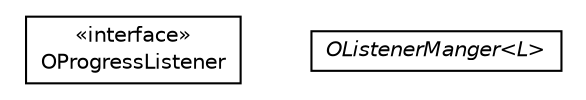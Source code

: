 #!/usr/local/bin/dot
#
# Class diagram 
# Generated by UMLGraph version R5_6-24-gf6e263 (http://www.umlgraph.org/)
#

digraph G {
	edge [fontname="Helvetica",fontsize=10,labelfontname="Helvetica",labelfontsize=10];
	node [fontname="Helvetica",fontsize=10,shape=plaintext];
	nodesep=0.25;
	ranksep=0.5;
	// com.orientechnologies.common.listener.OProgressListener
	c32631 [label=<<table title="com.orientechnologies.common.listener.OProgressListener" border="0" cellborder="1" cellspacing="0" cellpadding="2" port="p" href="./OProgressListener.html">
		<tr><td><table border="0" cellspacing="0" cellpadding="1">
<tr><td align="center" balign="center"> &#171;interface&#187; </td></tr>
<tr><td align="center" balign="center"> OProgressListener </td></tr>
		</table></td></tr>
		</table>>, URL="./OProgressListener.html", fontname="Helvetica", fontcolor="black", fontsize=10.0];
	// com.orientechnologies.common.listener.OListenerManger<L>
	c32632 [label=<<table title="com.orientechnologies.common.listener.OListenerManger" border="0" cellborder="1" cellspacing="0" cellpadding="2" port="p" href="./OListenerManger.html">
		<tr><td><table border="0" cellspacing="0" cellpadding="1">
<tr><td align="center" balign="center"><font face="Helvetica-Oblique"> OListenerManger&lt;L&gt; </font></td></tr>
		</table></td></tr>
		</table>>, URL="./OListenerManger.html", fontname="Helvetica", fontcolor="black", fontsize=10.0];
}

